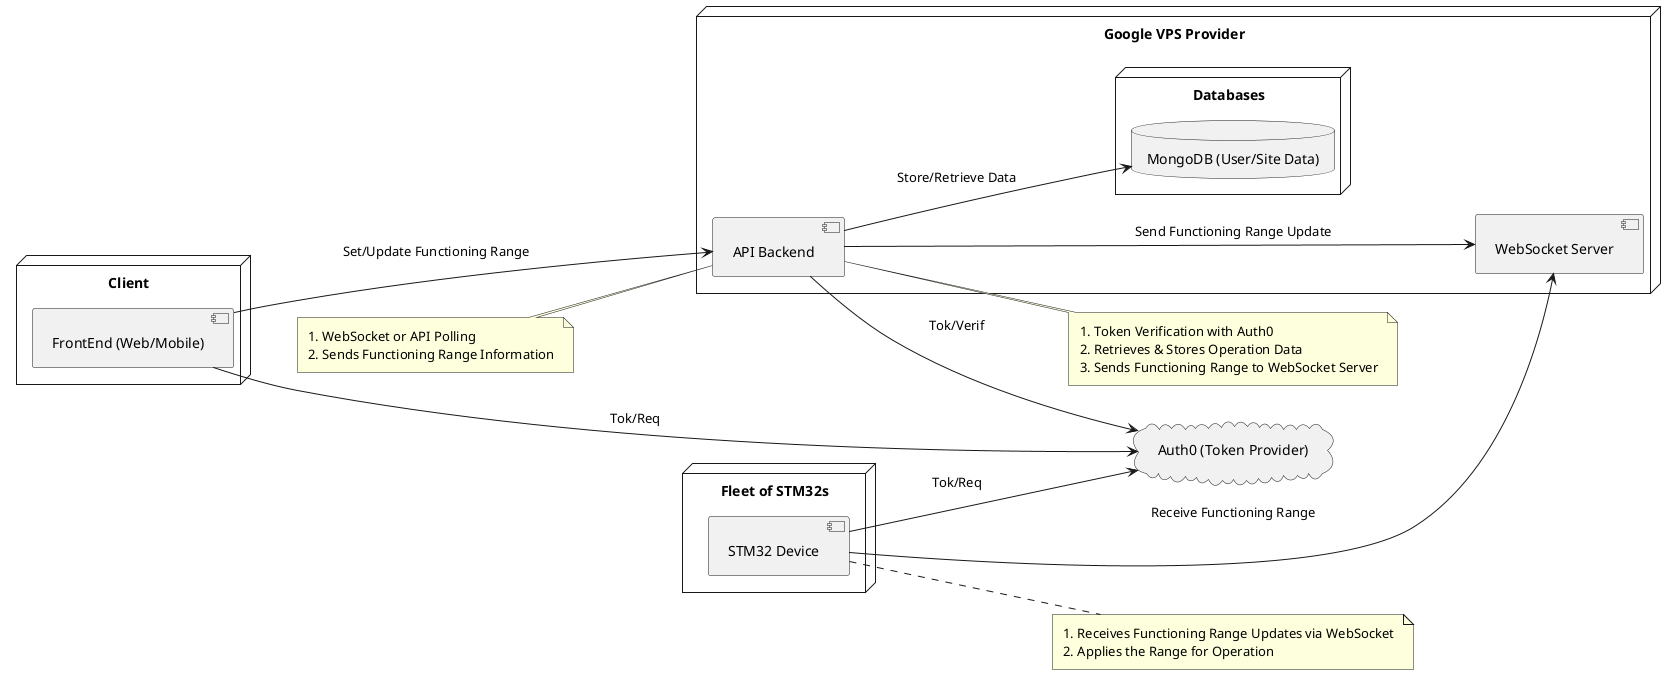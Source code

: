 @startuml
' Set left to right direction for overall layout
left to right direction

skinparam componentStyle uml2
skinparam nodePadding 20
skinparam componentPadding 5
skinparam classAttributeIconSize 0
skinparam nodeMargin 50
skinparam padding 5
skinparam lineThickness 1
skinparam backgroundColor #EEEBD

' Nodes and components
node "Client" {
  component "FrontEnd (Web/Mobile)" as FE
}

cloud "Auth0 (Token Provider)" as Auth0{

}

node "Google VPS Provider" {
  component "API Backend" as API_Backend
  component "WebSocket Server" as WS_Server

  node "Databases" {
    database "MongoDB (User/Site Data)" as MongoDB
  }
}

' Fleet of STM32s node placed explicitly to the right of "API InfluxDB"
node "Fleet of STM32s" {
  component "STM32 Device" as STM32
}

' Relationships
FE -> Auth0 : "Tok/Req"
FE ---> API_Backend : "Set/Update Functioning Range"
API_Backend -down-> Auth0 : "Tok/Verif"
API_Backend --> MongoDB : "Store/Retrieve Data"

API_Backend ---> WS_Server : "Send Functioning Range Update"
STM32 ---> WS_Server : "Receive Functioning Range"
STM32 -> Auth0 : "Tok/Req"

' Add notes for better understanding
note right of API_Backend
  1. Token Verification with Auth0
  2. Retrieves & Stores Operation Data
  3. Sends Functioning Range to WebSocket Server
end note

note right of STM32
  1. Receives Functioning Range Updates via WebSocket
  2. Applies the Range for Operation
end note

' Note for the relationship between API Backend and STM32 Device
note left of API_Backend
  1. WebSocket or API Polling
  2. Sends Functioning Range Information
end note

@enduml
